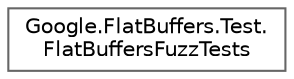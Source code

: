digraph "Graphical Class Hierarchy"
{
 // LATEX_PDF_SIZE
  bgcolor="transparent";
  edge [fontname=Helvetica,fontsize=10,labelfontname=Helvetica,labelfontsize=10];
  node [fontname=Helvetica,fontsize=10,shape=box,height=0.2,width=0.4];
  rankdir="LR";
  Node0 [id="Node000000",label="Google.FlatBuffers.Test.\lFlatBuffersFuzzTests",height=0.2,width=0.4,color="grey40", fillcolor="white", style="filled",URL="$classGoogle_1_1FlatBuffers_1_1Test_1_1FlatBuffersFuzzTests.html",tooltip=" "];
}
